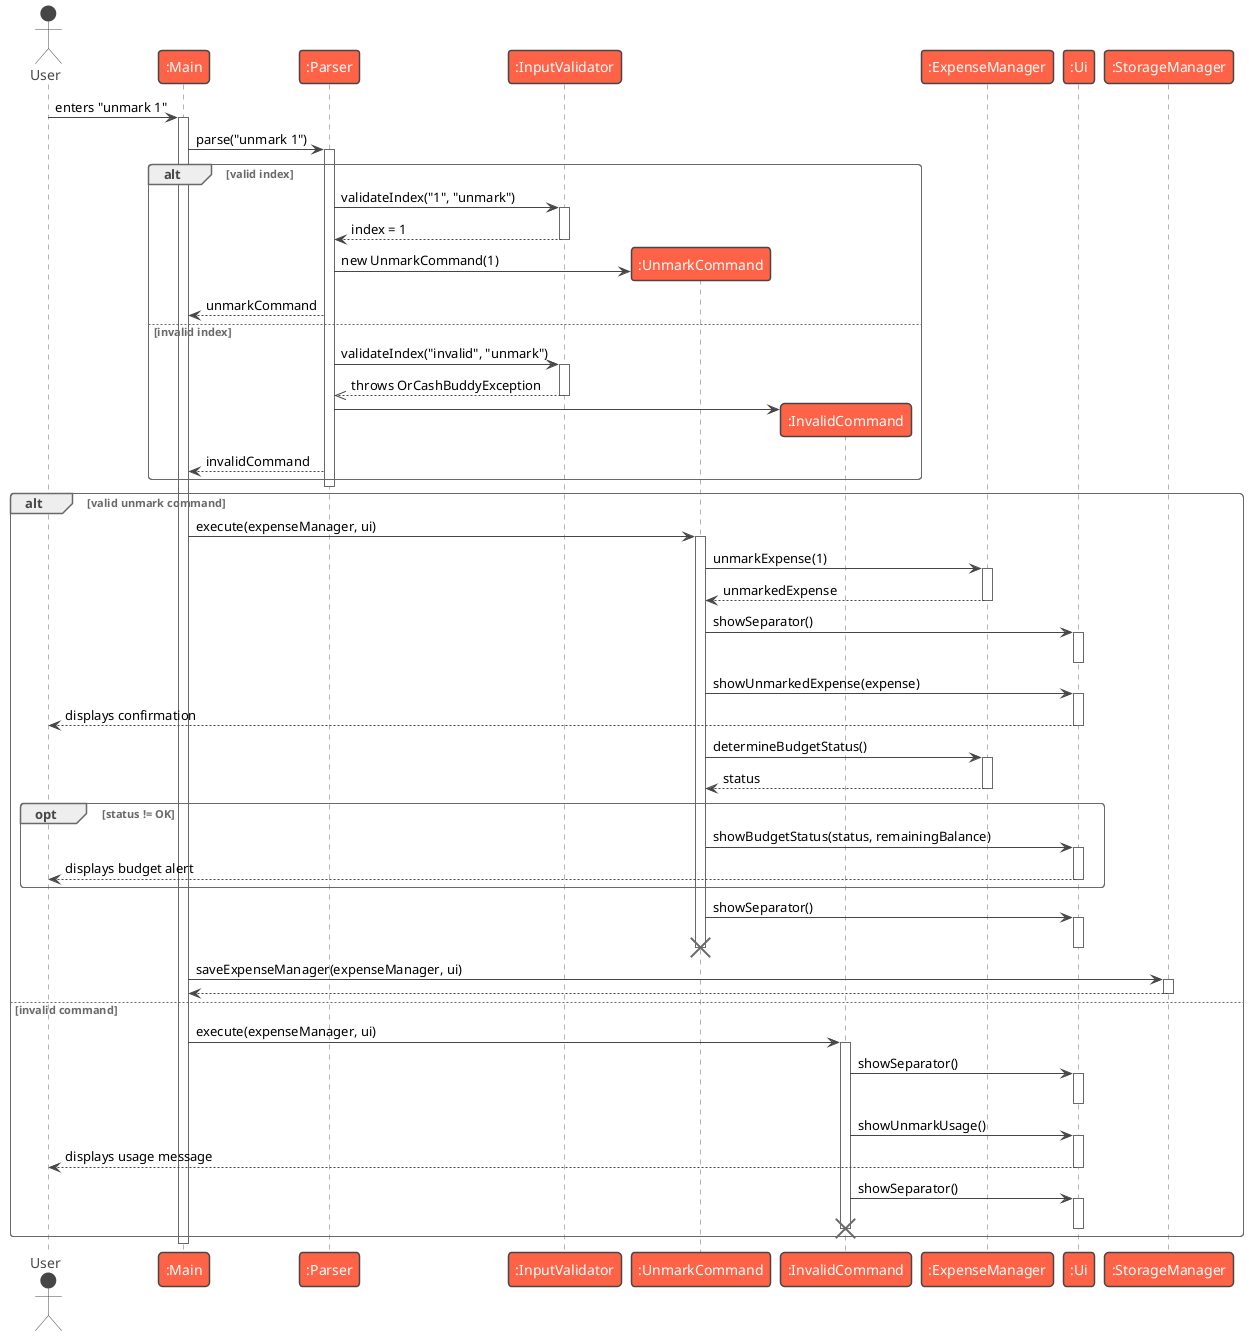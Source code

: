 @startuml
!theme vibrant
actor User
participant ":Main" as Main
participant ":Parser" as Parser
participant ":InputValidator" as InputValidator
participant ":UnmarkCommand" as UnmarkCommand
participant ":InvalidCommand" as InvalidCommand
participant ":ExpenseManager" as ExpenseManager
participant ":Ui" as Ui
participant ":StorageManager" as StorageManager

User -> Main : enters "unmark 1"
activate Main

Main -> Parser : parse("unmark 1")
activate Parser

alt valid index
    Parser -> InputValidator : validateIndex("1", "unmark")
    activate InputValidator
    InputValidator --> Parser : index = 1
    deactivate InputValidator

    create UnmarkCommand
    Parser -> UnmarkCommand : new UnmarkCommand(1)
    Parser --> Main : unmarkCommand

else invalid index
    Parser -> InputValidator : validateIndex("invalid", "unmark")
    activate InputValidator
    InputValidator -->> Parser : throws OrCashBuddyException
    deactivate InputValidator

    create InvalidCommand
    Parser -> InvalidCommand
    Parser --> Main : invalidCommand
end

deactivate Parser

alt valid unmark command
    Main -> UnmarkCommand : execute(expenseManager, ui)
    activate UnmarkCommand

    UnmarkCommand -> ExpenseManager : unmarkExpense(1)
    activate ExpenseManager
    ExpenseManager --> UnmarkCommand : unmarkedExpense
    deactivate ExpenseManager

    UnmarkCommand -> Ui : showSeparator()
    activate Ui
    deactivate Ui

    UnmarkCommand -> Ui : showUnmarkedExpense(expense)
    activate Ui
    Ui --> User : displays confirmation
    deactivate Ui

    UnmarkCommand -> ExpenseManager : determineBudgetStatus()
    activate ExpenseManager
    ExpenseManager --> UnmarkCommand : status
    deactivate ExpenseManager

    opt status != OK
        UnmarkCommand -> Ui : showBudgetStatus(status, remainingBalance)
        activate Ui
        Ui --> User : displays budget alert
        deactivate Ui
    end

    UnmarkCommand -> Ui : showSeparator()
    activate Ui
    deactivate Ui

    deactivate UnmarkCommand
    destroy UnmarkCommand

    Main -> StorageManager : saveExpenseManager(expenseManager, ui)
    activate StorageManager
    StorageManager --> Main
    deactivate StorageManager

else invalid command
    Main -> InvalidCommand : execute(expenseManager, ui)
    activate InvalidCommand

    InvalidCommand -> Ui : showSeparator()
    activate Ui
    deactivate Ui

    InvalidCommand -> Ui : showUnmarkUsage()
    activate Ui
    Ui --> User : displays usage message
    deactivate Ui

    InvalidCommand -> Ui : showSeparator()
    activate Ui
    deactivate Ui

    deactivate InvalidCommand
    destroy InvalidCommand
end

deactivate Main
@enduml